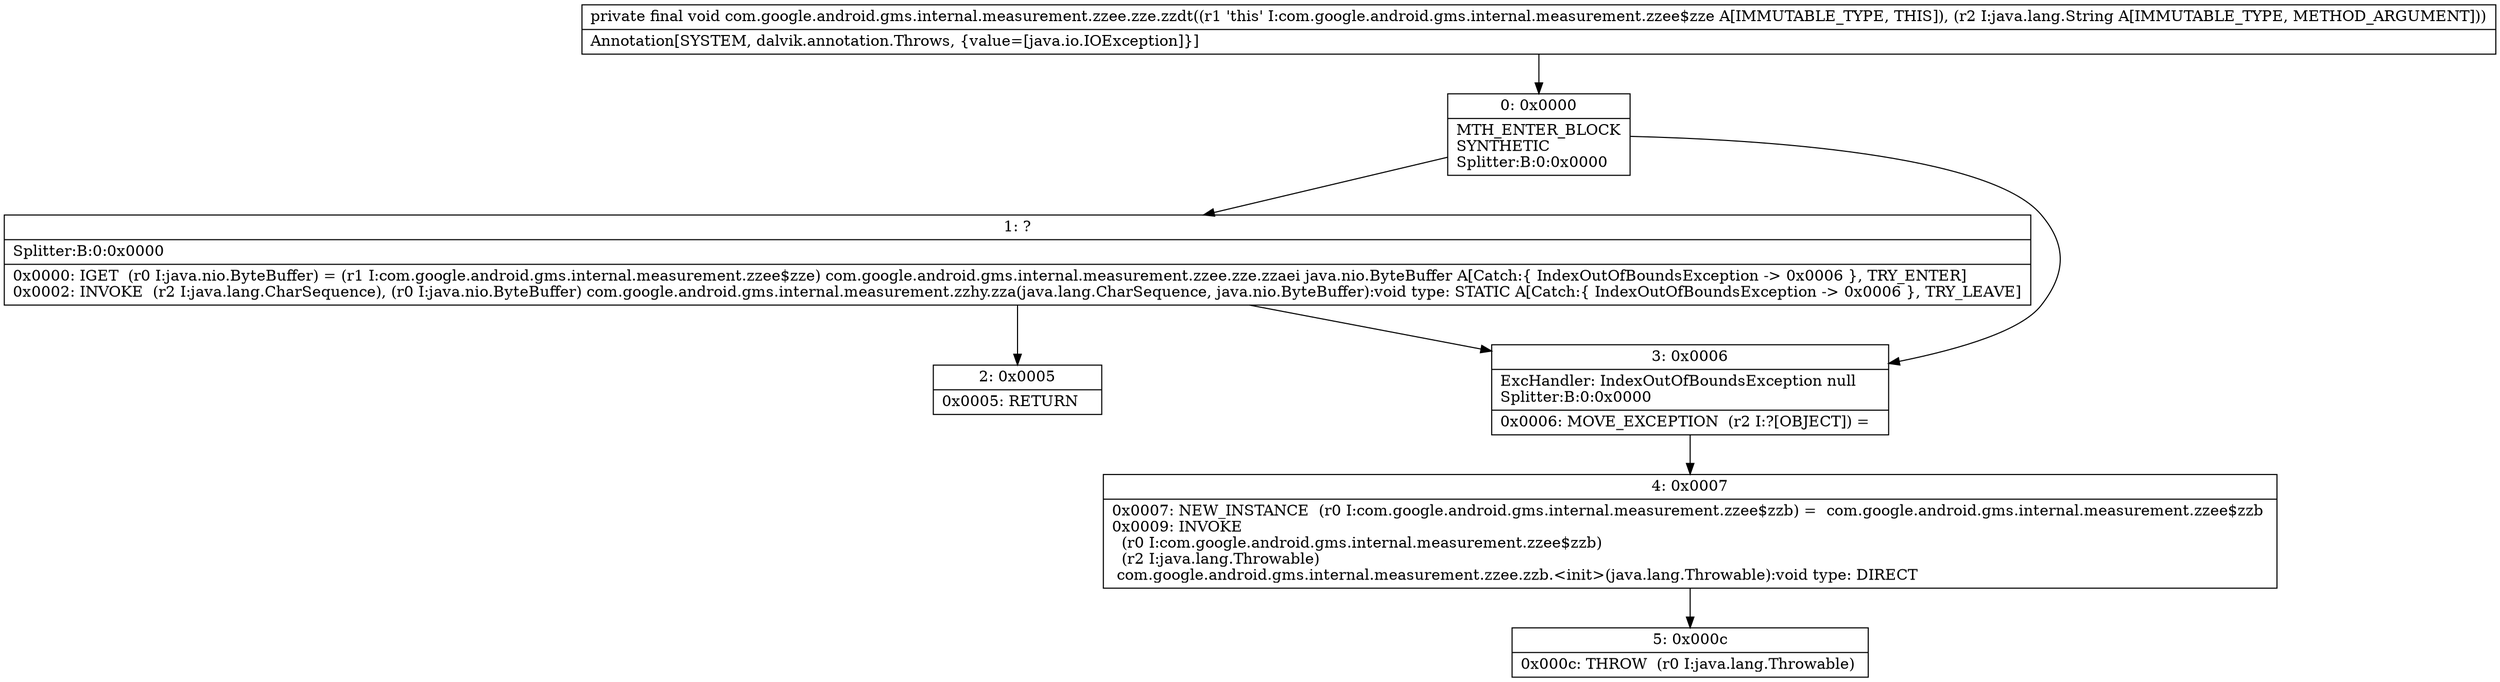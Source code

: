 digraph "CFG forcom.google.android.gms.internal.measurement.zzee.zze.zzdt(Ljava\/lang\/String;)V" {
Node_0 [shape=record,label="{0\:\ 0x0000|MTH_ENTER_BLOCK\lSYNTHETIC\lSplitter:B:0:0x0000\l}"];
Node_1 [shape=record,label="{1\:\ ?|Splitter:B:0:0x0000\l|0x0000: IGET  (r0 I:java.nio.ByteBuffer) = (r1 I:com.google.android.gms.internal.measurement.zzee$zze) com.google.android.gms.internal.measurement.zzee.zze.zzaei java.nio.ByteBuffer A[Catch:\{ IndexOutOfBoundsException \-\> 0x0006 \}, TRY_ENTER]\l0x0002: INVOKE  (r2 I:java.lang.CharSequence), (r0 I:java.nio.ByteBuffer) com.google.android.gms.internal.measurement.zzhy.zza(java.lang.CharSequence, java.nio.ByteBuffer):void type: STATIC A[Catch:\{ IndexOutOfBoundsException \-\> 0x0006 \}, TRY_LEAVE]\l}"];
Node_2 [shape=record,label="{2\:\ 0x0005|0x0005: RETURN   \l}"];
Node_3 [shape=record,label="{3\:\ 0x0006|ExcHandler: IndexOutOfBoundsException null\lSplitter:B:0:0x0000\l|0x0006: MOVE_EXCEPTION  (r2 I:?[OBJECT]) =  \l}"];
Node_4 [shape=record,label="{4\:\ 0x0007|0x0007: NEW_INSTANCE  (r0 I:com.google.android.gms.internal.measurement.zzee$zzb) =  com.google.android.gms.internal.measurement.zzee$zzb \l0x0009: INVOKE  \l  (r0 I:com.google.android.gms.internal.measurement.zzee$zzb)\l  (r2 I:java.lang.Throwable)\l com.google.android.gms.internal.measurement.zzee.zzb.\<init\>(java.lang.Throwable):void type: DIRECT \l}"];
Node_5 [shape=record,label="{5\:\ 0x000c|0x000c: THROW  (r0 I:java.lang.Throwable) \l}"];
MethodNode[shape=record,label="{private final void com.google.android.gms.internal.measurement.zzee.zze.zzdt((r1 'this' I:com.google.android.gms.internal.measurement.zzee$zze A[IMMUTABLE_TYPE, THIS]), (r2 I:java.lang.String A[IMMUTABLE_TYPE, METHOD_ARGUMENT]))  | Annotation[SYSTEM, dalvik.annotation.Throws, \{value=[java.io.IOException]\}]\l}"];
MethodNode -> Node_0;
Node_0 -> Node_1;
Node_0 -> Node_3;
Node_1 -> Node_2;
Node_1 -> Node_3;
Node_3 -> Node_4;
Node_4 -> Node_5;
}

